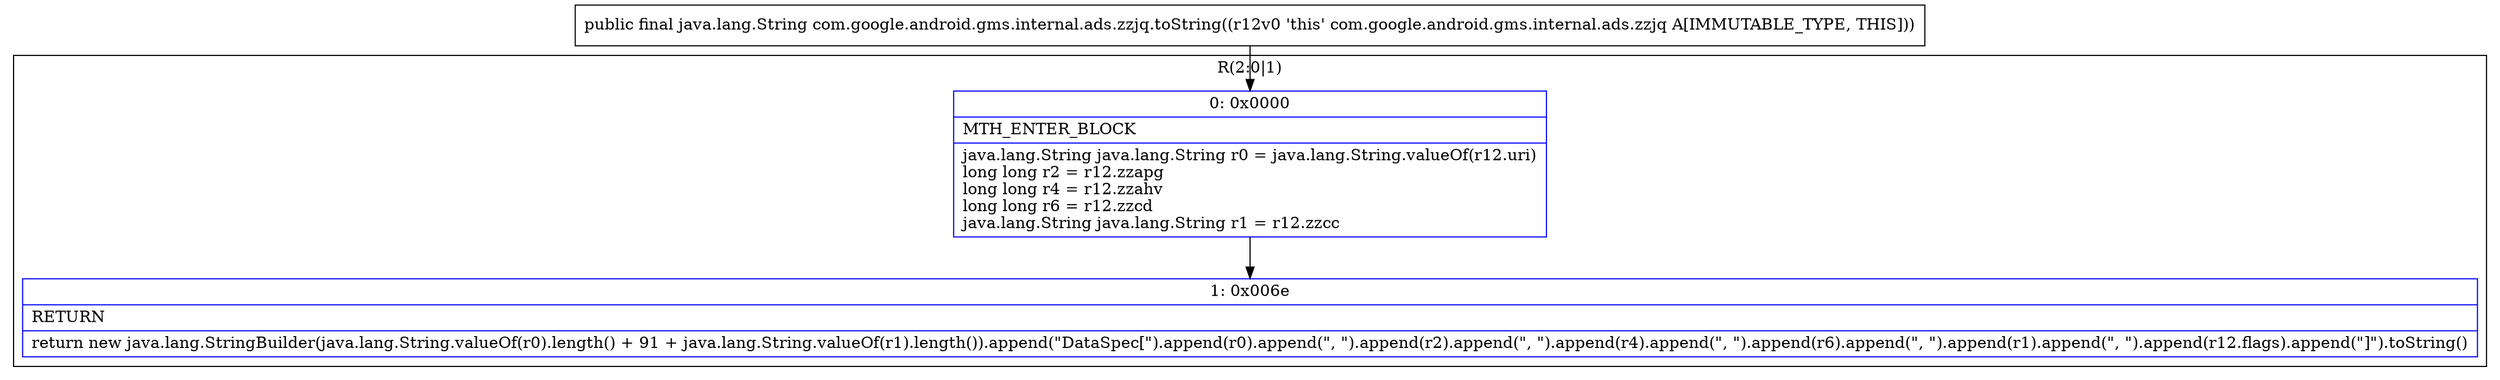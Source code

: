 digraph "CFG forcom.google.android.gms.internal.ads.zzjq.toString()Ljava\/lang\/String;" {
subgraph cluster_Region_1645353017 {
label = "R(2:0|1)";
node [shape=record,color=blue];
Node_0 [shape=record,label="{0\:\ 0x0000|MTH_ENTER_BLOCK\l|java.lang.String java.lang.String r0 = java.lang.String.valueOf(r12.uri)\llong long r2 = r12.zzapg\llong long r4 = r12.zzahv\llong long r6 = r12.zzcd\ljava.lang.String java.lang.String r1 = r12.zzcc\l}"];
Node_1 [shape=record,label="{1\:\ 0x006e|RETURN\l|return new java.lang.StringBuilder(java.lang.String.valueOf(r0).length() + 91 + java.lang.String.valueOf(r1).length()).append(\"DataSpec[\").append(r0).append(\", \").append(r2).append(\", \").append(r4).append(\", \").append(r6).append(\", \").append(r1).append(\", \").append(r12.flags).append(\"]\").toString()\l}"];
}
MethodNode[shape=record,label="{public final java.lang.String com.google.android.gms.internal.ads.zzjq.toString((r12v0 'this' com.google.android.gms.internal.ads.zzjq A[IMMUTABLE_TYPE, THIS])) }"];
MethodNode -> Node_0;
Node_0 -> Node_1;
}

